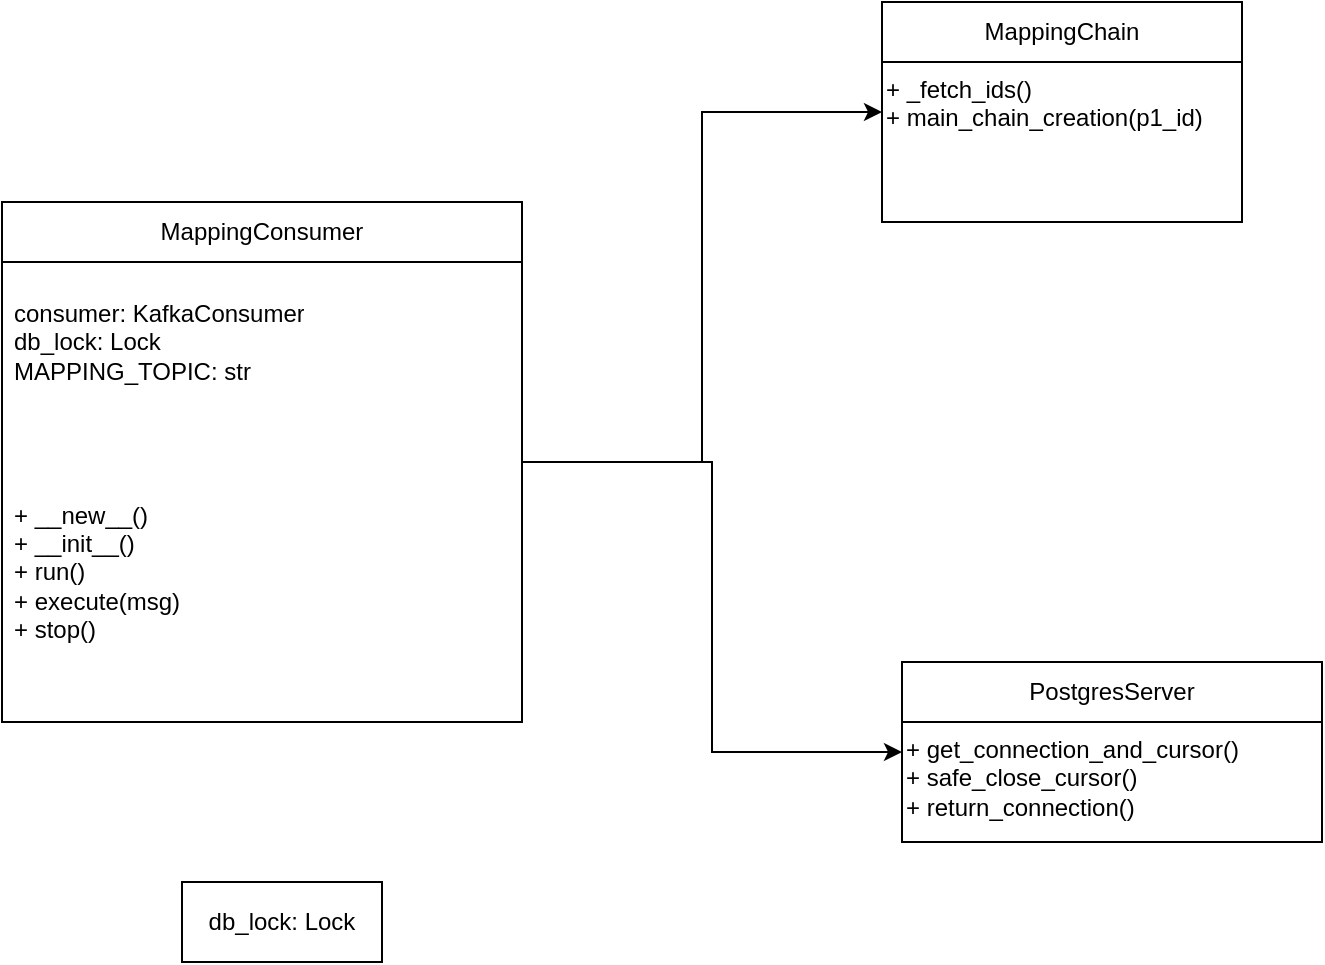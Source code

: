 <mxfile version="27.1.4" pages="2">
  <diagram name="MappingConsumer UML" id="Q0GeMZDY0J1vkDLg5bPo">
    <mxGraphModel dx="1206" dy="774" grid="1" gridSize="10" guides="1" tooltips="1" connect="1" arrows="1" fold="1" page="1" pageScale="1" pageWidth="850" pageHeight="1100" math="0" shadow="0">
      <root>
        <mxCell id="0" />
        <mxCell id="1" parent="0" />
        <mxCell id="wUbDRQB786QRwwUyjQuT-29" value="MappingConsumer" style="swimlane;fontStyle=0;childLayout=stackLayout;horizontal=1;startSize=30;horizontalStack=0;resizeParent=1;resizeParentMax=0;resizeLast=0;collapsible=1;marginBottom=0;whiteSpace=wrap;html=1;" vertex="1" parent="1">
          <mxGeometry x="60" y="150" width="260" height="260" as="geometry" />
        </mxCell>
        <mxCell id="wUbDRQB786QRwwUyjQuT-30" value="consumer: KafkaConsumer&lt;br&gt;db_lock: Lock&lt;br&gt;MAPPING_TOPIC: str" style="text;strokeColor=none;fillColor=none;align=left;verticalAlign=middle;spacingLeft=4;spacingRight=4;overflow=hidden;points=[[0,0.5],[1,0.5]];portConstraint=eastwest;rotatable=0;whiteSpace=wrap;html=1;" vertex="1" parent="wUbDRQB786QRwwUyjQuT-29">
          <mxGeometry y="30" width="260" height="80" as="geometry" />
        </mxCell>
        <mxCell id="wUbDRQB786QRwwUyjQuT-31" value="+ __new__()&lt;br/&gt;+ __init__()&lt;br/&gt;+ run()&lt;br/&gt;+ execute(msg)&lt;br/&gt;+ stop()" style="text;strokeColor=none;fillColor=none;align=left;verticalAlign=middle;spacingLeft=4;spacingRight=4;overflow=hidden;points=[[0,0.5],[1,0.5]];portConstraint=eastwest;rotatable=0;whiteSpace=wrap;html=1;" vertex="1" parent="wUbDRQB786QRwwUyjQuT-29">
          <mxGeometry y="110" width="260" height="150" as="geometry" />
        </mxCell>
        <mxCell id="wUbDRQB786QRwwUyjQuT-32" value="MappingChain" style="swimlane;fontStyle=0;childLayout=stackLayout;horizontal=1;startSize=30;horizontalStack=0;resizeParent=1;resizeParentMax=0;resizeLast=0;collapsible=1;marginBottom=0;whiteSpace=wrap;html=1;" vertex="1" parent="1">
          <mxGeometry x="500" y="50" width="180" height="110" as="geometry" />
        </mxCell>
        <mxCell id="wUbDRQB786QRwwUyjQuT-33" value="+ _fetch_ids()&lt;br/&gt;+ main_chain_creation(p1_id)" style="text;html=1;" vertex="1" parent="wUbDRQB786QRwwUyjQuT-32">
          <mxGeometry y="30" width="180" height="80" as="geometry" />
        </mxCell>
        <mxCell id="wUbDRQB786QRwwUyjQuT-34" value="PostgresServer" style="swimlane;fontStyle=0;childLayout=stackLayout;horizontal=1;startSize=30;horizontalStack=0;resizeParent=1;resizeParentMax=0;resizeLast=0;collapsible=1;marginBottom=0;whiteSpace=wrap;html=1;" vertex="1" parent="1">
          <mxGeometry x="510" y="380" width="210" height="90" as="geometry" />
        </mxCell>
        <mxCell id="wUbDRQB786QRwwUyjQuT-35" value="+ get_connection_and_cursor()&lt;br/&gt;+ safe_close_cursor()&lt;br/&gt;+ return_connection()" style="text;html=1;" vertex="1" parent="wUbDRQB786QRwwUyjQuT-34">
          <mxGeometry y="30" width="210" height="60" as="geometry" />
        </mxCell>
        <mxCell id="wUbDRQB786QRwwUyjQuT-36" value="db_lock: Lock" style="shape=cds;whiteSpace=wrap;html=1;" vertex="1" parent="1">
          <mxGeometry x="150" y="490" width="100" height="40" as="geometry" />
        </mxCell>
        <mxCell id="wUbDRQB786QRwwUyjQuT-37" style="edgeStyle=orthogonalEdgeStyle;rounded=0;html=1;" edge="1" parent="1" source="wUbDRQB786QRwwUyjQuT-29" target="wUbDRQB786QRwwUyjQuT-32">
          <mxGeometry relative="1" as="geometry" />
        </mxCell>
        <mxCell id="wUbDRQB786QRwwUyjQuT-38" style="edgeStyle=orthogonalEdgeStyle;rounded=0;html=1;" edge="1" parent="1" source="wUbDRQB786QRwwUyjQuT-29" target="wUbDRQB786QRwwUyjQuT-34">
          <mxGeometry relative="1" as="geometry" />
        </mxCell>
      </root>
    </mxGraphModel>
  </diagram>
  <diagram id="N4UUyNJkch8E6NFKWgJJ" name="Page-2">
    <mxGraphModel dx="2010" dy="2390" grid="1" gridSize="10" guides="1" tooltips="1" connect="1" arrows="1" fold="1" page="1" pageScale="1" pageWidth="850" pageHeight="1100" math="0" shadow="0">
      <root>
        <mxCell id="0" />
        <mxCell id="1" parent="0" />
        <mxCell id="rNh395utH_tiI8CZSBo7-1" value="Start: P1-P2 Mapping Started" style="shape=ellipse;whiteSpace=wrap;html=1;" vertex="1" parent="1">
          <mxGeometry x="20" y="-430" width="180" height="60" as="geometry" />
        </mxCell>
        <mxCell id="rNh395utH_tiI8CZSBo7-2" value="Extract fabric_id from message&lt;div&gt;Update DB status to RUNNING&lt;/div&gt;" style="shape=process;whiteSpace=wrap;html=1;" vertex="1" parent="1">
          <mxGeometry x="85" y="-310" width="180" height="60" as="geometry" />
        </mxCell>
        <mxCell id="rNh395utH_tiI8CZSBo7-4" value="Init MappingChain(fabric_id) class" style="shape=process;whiteSpace=wrap;html=1;" vertex="1" parent="1">
          <mxGeometry x="85" y="-220" width="180" height="60" as="geometry" />
        </mxCell>
        <mxCell id="rNh395utH_tiI8CZSBo7-27" style="edgeStyle=orthogonalEdgeStyle;rounded=0;orthogonalLoop=1;jettySize=auto;html=1;exitX=1;exitY=0.5;exitDx=0;exitDy=0;entryX=0;entryY=0.5;entryDx=0;entryDy=0;" edge="1" parent="1" source="rNh395utH_tiI8CZSBo7-5" target="rNh395utH_tiI8CZSBo7-26">
          <mxGeometry relative="1" as="geometry" />
        </mxCell>
        <mxCell id="rNh395utH_tiI8CZSBo7-5" value="fetch p1 p2 ids based on fabric id&amp;nbsp;" style="shape=process;whiteSpace=wrap;html=1;" vertex="1" parent="1">
          <mxGeometry x="85" y="-70" width="180" height="60" as="geometry" />
        </mxCell>
        <mxCell id="rNh395utH_tiI8CZSBo7-6" value="P1 documents found?" style="shape=rhombus;whiteSpace=wrap;html=1;" vertex="1" parent="1">
          <mxGeometry x="85" y="10" width="180" height="60" as="geometry" />
        </mxCell>
        <mxCell id="rNh395utH_tiI8CZSBo7-7" value="Log and Exit" style="shape=terminator;whiteSpace=wrap;html=1;" vertex="1" parent="1">
          <mxGeometry x="305" y="10" width="120" height="60" as="geometry" />
        </mxCell>
        <mxCell id="rNh395utH_tiI8CZSBo7-29" value="" style="edgeStyle=orthogonalEdgeStyle;rounded=0;orthogonalLoop=1;jettySize=auto;html=1;" edge="1" parent="1" source="rNh395utH_tiI8CZSBo7-8" target="rNh395utH_tiI8CZSBo7-28">
          <mxGeometry relative="1" as="geometry" />
        </mxCell>
        <mxCell id="rNh395utH_tiI8CZSBo7-37" style="edgeStyle=orthogonalEdgeStyle;rounded=0;orthogonalLoop=1;jettySize=auto;html=1;exitX=1;exitY=0.5;exitDx=0;exitDy=0;entryX=0;entryY=0.5;entryDx=0;entryDy=0;" edge="1" parent="1" source="rNh395utH_tiI8CZSBo7-8" target="rNh395utH_tiI8CZSBo7-35">
          <mxGeometry relative="1" as="geometry" />
        </mxCell>
        <mxCell id="rNh395utH_tiI8CZSBo7-41" style="edgeStyle=orthogonalEdgeStyle;rounded=0;orthogonalLoop=1;jettySize=auto;html=1;exitX=1;exitY=0.5;exitDx=0;exitDy=0;entryX=0;entryY=0.5;entryDx=0;entryDy=0;" edge="1" parent="1" source="rNh395utH_tiI8CZSBo7-8" target="rNh395utH_tiI8CZSBo7-39">
          <mxGeometry relative="1" as="geometry" />
        </mxCell>
        <mxCell id="rNh395utH_tiI8CZSBo7-8" value="ThreadPoolExecutor: _process_single_mapping(p1_id)" style="shape=process;whiteSpace=wrap;html=1;" vertex="1" parent="1">
          <mxGeometry x="85" y="90" width="220" height="80" as="geometry" />
        </mxCell>
        <mxCell id="rNh395utH_tiI8CZSBo7-9" value="Categorize: valid, failed, invalid" style="shape=process;whiteSpace=wrap;html=1;" vertex="1" parent="1">
          <mxGeometry x="85" y="280" width="220" height="60" as="geometry" />
        </mxCell>
        <mxCell id="rNh395utH_tiI8CZSBo7-10" value="IF valid → _batch_insert_mappings()" style="shape=process;whiteSpace=wrap;html=1;" vertex="1" parent="1">
          <mxGeometry x="85" y="370" width="220" height="60" as="geometry" />
        </mxCell>
        <mxCell id="rNh395utH_tiI8CZSBo7-11" value="Update status to COMPLETED" style="shape=process;whiteSpace=wrap;html=1;" vertex="1" parent="1">
          <mxGeometry x="85" y="450" width="220" height="60" as="geometry" />
        </mxCell>
        <mxCell id="rNh395utH_tiI8CZSBo7-12" value="Print Summary" style="shape=process;whiteSpace=wrap;html=1;" vertex="1" parent="1">
          <mxGeometry x="85" y="540" width="220" height="60" as="geometry" />
        </mxCell>
        <mxCell id="rNh395utH_tiI8CZSBo7-13" value="End" style="shape=ellipse;whiteSpace=wrap;html=1;" vertex="1" parent="1">
          <mxGeometry x="105" y="640" width="180" height="60" as="geometry" />
        </mxCell>
        <mxCell id="rNh395utH_tiI8CZSBo7-14" style="edgeStyle=orthogonalEdgeStyle;html=1;endArrow=block;" edge="1" parent="1" source="rNh395utH_tiI8CZSBo7-1" target="rNh395utH_tiI8CZSBo7-2">
          <mxGeometry relative="1" as="geometry" />
        </mxCell>
        <mxCell id="rNh395utH_tiI8CZSBo7-15" style="edgeStyle=orthogonalEdgeStyle;html=1;endArrow=block;entryX=0.5;entryY=0;entryDx=0;entryDy=0;" edge="1" parent="1" source="rNh395utH_tiI8CZSBo7-2" target="rNh395utH_tiI8CZSBo7-4">
          <mxGeometry relative="1" as="geometry">
            <mxPoint x="175" y="-230" as="targetPoint" />
            <Array as="points">
              <mxPoint x="175" y="-240" />
              <mxPoint x="176" y="-240" />
            </Array>
          </mxGeometry>
        </mxCell>
        <mxCell id="rNh395utH_tiI8CZSBo7-17" style="edgeStyle=orthogonalEdgeStyle;html=1;endArrow=block;" edge="1" parent="1" source="rNh395utH_tiI8CZSBo7-4" target="rNh395utH_tiI8CZSBo7-5">
          <mxGeometry relative="1" as="geometry" />
        </mxCell>
        <mxCell id="rNh395utH_tiI8CZSBo7-18" style="edgeStyle=orthogonalEdgeStyle;html=1;endArrow=block;" edge="1" parent="1" source="rNh395utH_tiI8CZSBo7-5" target="rNh395utH_tiI8CZSBo7-6">
          <mxGeometry relative="1" as="geometry" />
        </mxCell>
        <mxCell id="rNh395utH_tiI8CZSBo7-19" style="edgeStyle=orthogonalEdgeStyle;html=1;endArrow=block;" edge="1" parent="1" source="rNh395utH_tiI8CZSBo7-6" target="rNh395utH_tiI8CZSBo7-8">
          <mxGeometry relative="1" as="geometry" />
        </mxCell>
        <mxCell id="rNh395utH_tiI8CZSBo7-20" style="edgeStyle=orthogonalEdgeStyle;html=1;endArrow=block;" edge="1" parent="1" source="rNh395utH_tiI8CZSBo7-6" target="rNh395utH_tiI8CZSBo7-7">
          <mxGeometry relative="1" as="geometry">
            <mxPoint x="245" y="40" as="targetPoint" />
          </mxGeometry>
        </mxCell>
        <mxCell id="rNh395utH_tiI8CZSBo7-22" style="edgeStyle=orthogonalEdgeStyle;html=1;endArrow=block;" edge="1" parent="1" source="rNh395utH_tiI8CZSBo7-9" target="rNh395utH_tiI8CZSBo7-10">
          <mxGeometry relative="1" as="geometry" />
        </mxCell>
        <mxCell id="rNh395utH_tiI8CZSBo7-23" style="edgeStyle=orthogonalEdgeStyle;html=1;endArrow=block;" edge="1" parent="1" source="rNh395utH_tiI8CZSBo7-10" target="rNh395utH_tiI8CZSBo7-11">
          <mxGeometry relative="1" as="geometry" />
        </mxCell>
        <mxCell id="rNh395utH_tiI8CZSBo7-24" style="edgeStyle=orthogonalEdgeStyle;html=1;endArrow=block;" edge="1" parent="1" source="rNh395utH_tiI8CZSBo7-11" target="rNh395utH_tiI8CZSBo7-12">
          <mxGeometry relative="1" as="geometry" />
        </mxCell>
        <mxCell id="rNh395utH_tiI8CZSBo7-25" style="edgeStyle=orthogonalEdgeStyle;html=1;endArrow=block;" edge="1" parent="1" source="rNh395utH_tiI8CZSBo7-12" target="rNh395utH_tiI8CZSBo7-13">
          <mxGeometry relative="1" as="geometry" />
        </mxCell>
        <mxCell id="rNh395utH_tiI8CZSBo7-26" value="Initial filtering" style="rounded=1;whiteSpace=wrap;html=1;" vertex="1" parent="1">
          <mxGeometry x="320" y="-70" width="100" height="60" as="geometry" />
        </mxCell>
        <mxCell id="rNh395utH_tiI8CZSBo7-31" value="" style="edgeStyle=orthogonalEdgeStyle;rounded=0;orthogonalLoop=1;jettySize=auto;html=1;" edge="1" parent="1" source="rNh395utH_tiI8CZSBo7-28" target="rNh395utH_tiI8CZSBo7-30">
          <mxGeometry relative="1" as="geometry" />
        </mxCell>
        <mxCell id="rNh395utH_tiI8CZSBo7-28" value="Execute chain" style="shape=process;whiteSpace=wrap;html=1;" vertex="1" parent="1">
          <mxGeometry x="385" y="90" width="220" height="80" as="geometry" />
        </mxCell>
        <mxCell id="rNh395utH_tiI8CZSBo7-30" value="Fetch result" style="shape=process;whiteSpace=wrap;html=1;" vertex="1" parent="1">
          <mxGeometry x="650" y="90" width="220" height="80" as="geometry" />
        </mxCell>
        <mxCell id="rNh395utH_tiI8CZSBo7-38" style="edgeStyle=orthogonalEdgeStyle;rounded=0;orthogonalLoop=1;jettySize=auto;html=1;exitX=1;exitY=0.5;exitDx=0;exitDy=0;entryX=0;entryY=0.5;entryDx=0;entryDy=0;" edge="1" parent="1" source="rNh395utH_tiI8CZSBo7-35" target="rNh395utH_tiI8CZSBo7-36">
          <mxGeometry relative="1" as="geometry" />
        </mxCell>
        <mxCell id="rNh395utH_tiI8CZSBo7-35" value="Execute chain" style="shape=process;whiteSpace=wrap;html=1;" vertex="1" parent="1">
          <mxGeometry x="385" y="200" width="220" height="80" as="geometry" />
        </mxCell>
        <mxCell id="rNh395utH_tiI8CZSBo7-36" value="Fetch result" style="shape=process;whiteSpace=wrap;html=1;" vertex="1" parent="1">
          <mxGeometry x="650" y="200" width="220" height="80" as="geometry" />
        </mxCell>
        <mxCell id="rNh395utH_tiI8CZSBo7-42" style="edgeStyle=orthogonalEdgeStyle;rounded=0;orthogonalLoop=1;jettySize=auto;html=1;exitX=1;exitY=0.5;exitDx=0;exitDy=0;entryX=0;entryY=0.5;entryDx=0;entryDy=0;" edge="1" parent="1" source="rNh395utH_tiI8CZSBo7-39" target="rNh395utH_tiI8CZSBo7-40">
          <mxGeometry relative="1" as="geometry" />
        </mxCell>
        <mxCell id="rNh395utH_tiI8CZSBo7-39" value="Execute chain" style="shape=process;whiteSpace=wrap;html=1;" vertex="1" parent="1">
          <mxGeometry x="385" y="320" width="220" height="80" as="geometry" />
        </mxCell>
        <mxCell id="rNh395utH_tiI8CZSBo7-40" value="Fetch result" style="shape=process;whiteSpace=wrap;html=1;" vertex="1" parent="1">
          <mxGeometry x="650" y="320" width="220" height="80" as="geometry" />
        </mxCell>
      </root>
    </mxGraphModel>
  </diagram>
</mxfile>
